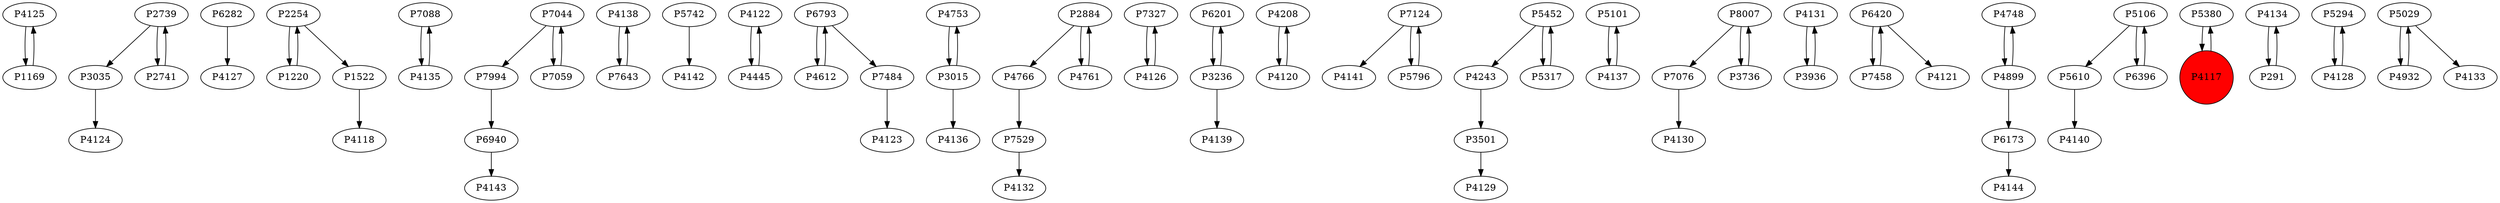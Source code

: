 digraph {
	P4125 -> P1169
	P3035 -> P4124
	P6282 -> P4127
	P1522 -> P4118
	P7088 -> P4135
	P7994 -> P6940
	P4138 -> P7643
	P5742 -> P4142
	P4122 -> P4445
	P2739 -> P2741
	P6793 -> P4612
	P4753 -> P3015
	P7529 -> P4132
	P7327 -> P4126
	P6201 -> P3236
	P4208 -> P4120
	P7124 -> P4141
	P4135 -> P7088
	P3501 -> P4129
	P1169 -> P4125
	P5101 -> P4137
	P7076 -> P4130
	P4131 -> P3936
	P6793 -> P7484
	P7124 -> P5796
	P3236 -> P6201
	P6420 -> P7458
	P4748 -> P4899
	P4612 -> P6793
	P4445 -> P4122
	P1220 -> P2254
	P5610 -> P4140
	P5380 -> P4117
	P5106 -> P6396
	P6940 -> P4143
	P4126 -> P7327
	P4899 -> P4748
	P3015 -> P4753
	P4134 -> P291
	P8007 -> P3736
	P7484 -> P4123
	P5294 -> P4128
	P4766 -> P7529
	P4128 -> P5294
	P7643 -> P4138
	P7044 -> P7059
	P4117 -> P5380
	P7044 -> P7994
	P5796 -> P7124
	P5029 -> P4932
	P291 -> P4134
	P6396 -> P5106
	P3236 -> P4139
	P2884 -> P4761
	P5029 -> P4133
	P7458 -> P6420
	P5452 -> P4243
	P2884 -> P4766
	P5452 -> P5317
	P3936 -> P4131
	P2254 -> P1220
	P6420 -> P4121
	P4761 -> P2884
	P4932 -> P5029
	P4120 -> P4208
	P3736 -> P8007
	P6173 -> P4144
	P2254 -> P1522
	P4137 -> P5101
	P8007 -> P7076
	P2741 -> P2739
	P5106 -> P5610
	P3015 -> P4136
	P4899 -> P6173
	P5317 -> P5452
	P4243 -> P3501
	P7059 -> P7044
	P2739 -> P3035
	P4117 [shape=circle]
	P4117 [style=filled]
	P4117 [fillcolor=red]
}